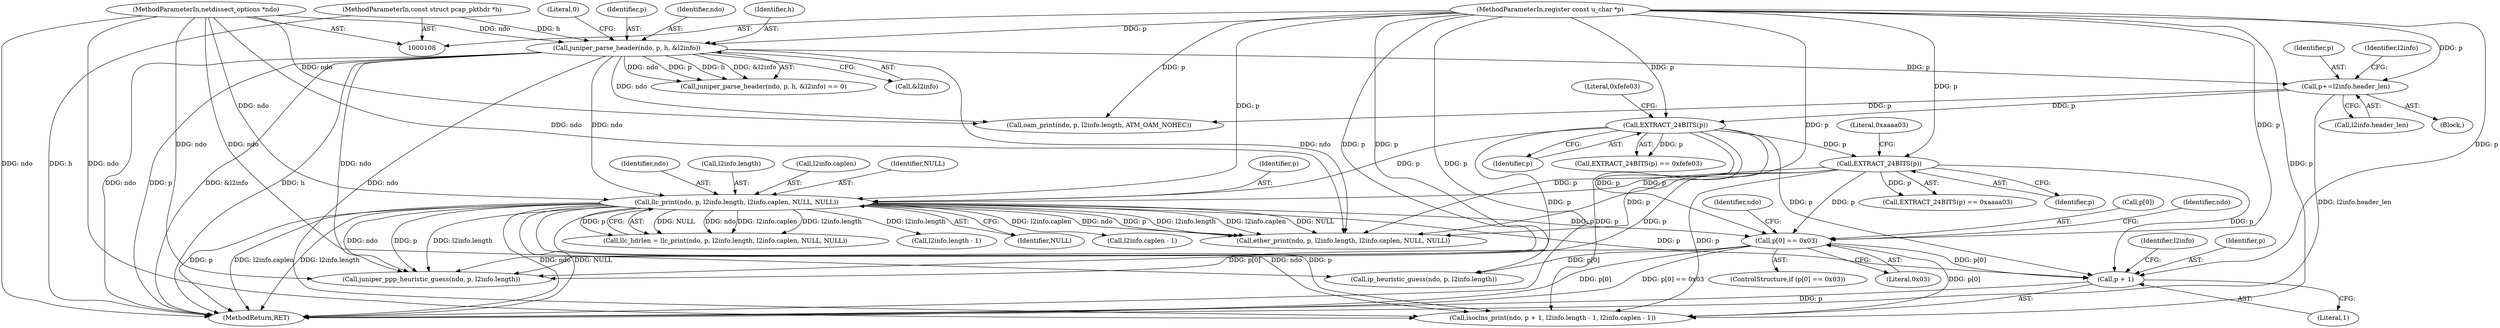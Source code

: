 digraph "0_tcpdump_1dcd10aceabbc03bf571ea32b892c522cbe923de_6@pointer" {
"1000228" [label="(Call,p + 1)"];
"1000220" [label="(Call,p[0] == 0x03)"];
"1000165" [label="(Call,EXTRACT_24BITS(p))"];
"1000161" [label="(Call,EXTRACT_24BITS(p))"];
"1000133" [label="(Call,p+=l2info.header_len)"];
"1000122" [label="(Call,juniper_parse_header(ndo, p, h, &l2info))"];
"1000109" [label="(MethodParameterIn,netdissect_options *ndo)"];
"1000111" [label="(MethodParameterIn,register const u_char *p)"];
"1000110" [label="(MethodParameterIn,const struct pcap_pkthdr *h)"];
"1000171" [label="(Call,llc_print(ndo, p, l2info.length, l2info.caplen, NULL, NULL))"];
"1000226" [label="(Call,isoclns_print(ndo, p + 1, l2info.length - 1, l2info.caplen - 1))"];
"1000275" [label="(MethodReturn,RET)"];
"1000167" [label="(Literal,0xaaaa03)"];
"1000123" [label="(Identifier,ndo)"];
"1000173" [label="(Identifier,p)"];
"1000169" [label="(Call,llc_hdrlen = llc_print(ndo, p, l2info.length, l2info.caplen, NULL, NULL))"];
"1000233" [label="(Identifier,l2info)"];
"1000221" [label="(Call,p[0])"];
"1000111" [label="(MethodParameterIn,register const u_char *p)"];
"1000219" [label="(ControlStructure,if (p[0] == 0x03))"];
"1000172" [label="(Identifier,ndo)"];
"1000174" [label="(Call,l2info.length)"];
"1000171" [label="(Call,llc_print(ndo, p, l2info.length, l2info.caplen, NULL, NULL))"];
"1000220" [label="(Call,p[0] == 0x03)"];
"1000224" [label="(Literal,0x03)"];
"1000162" [label="(Identifier,p)"];
"1000163" [label="(Literal,0xfefe03)"];
"1000121" [label="(Call,juniper_parse_header(ndo, p, h, &l2info) == 0)"];
"1000125" [label="(Identifier,h)"];
"1000160" [label="(Call,EXTRACT_24BITS(p) == 0xfefe03)"];
"1000231" [label="(Call,l2info.length - 1)"];
"1000181" [label="(Identifier,NULL)"];
"1000165" [label="(Call,EXTRACT_24BITS(p))"];
"1000166" [label="(Identifier,p)"];
"1000134" [label="(Identifier,p)"];
"1000247" [label="(Call,juniper_ppp_heuristic_guess(ndo, p, l2info.length))"];
"1000128" [label="(Literal,0)"];
"1000126" [label="(Call,&l2info)"];
"1000135" [label="(Call,l2info.header_len)"];
"1000110" [label="(MethodParameterIn,const struct pcap_pkthdr *h)"];
"1000230" [label="(Literal,1)"];
"1000109" [label="(MethodParameterIn,netdissect_options *ndo)"];
"1000177" [label="(Call,l2info.caplen)"];
"1000122" [label="(Call,juniper_parse_header(ndo, p, h, &l2info))"];
"1000229" [label="(Identifier,p)"];
"1000133" [label="(Call,p+=l2info.header_len)"];
"1000147" [label="(Call,oam_print(ndo, p, l2info.length, ATM_OAM_NOHEC))"];
"1000228" [label="(Call,p + 1)"];
"1000164" [label="(Call,EXTRACT_24BITS(p) == 0xaaaa03)"];
"1000180" [label="(Identifier,NULL)"];
"1000112" [label="(Block,)"];
"1000248" [label="(Identifier,ndo)"];
"1000142" [label="(Identifier,l2info)"];
"1000161" [label="(Call,EXTRACT_24BITS(p))"];
"1000236" [label="(Call,l2info.caplen - 1)"];
"1000260" [label="(Call,ip_heuristic_guess(ndo, p, l2info.length))"];
"1000204" [label="(Call,ether_print(ndo, p, l2info.length, l2info.caplen, NULL, NULL))"];
"1000227" [label="(Identifier,ndo)"];
"1000124" [label="(Identifier,p)"];
"1000228" -> "1000226"  [label="AST: "];
"1000228" -> "1000230"  [label="CFG: "];
"1000229" -> "1000228"  [label="AST: "];
"1000230" -> "1000228"  [label="AST: "];
"1000233" -> "1000228"  [label="CFG: "];
"1000228" -> "1000275"  [label="DDG: p"];
"1000220" -> "1000228"  [label="DDG: p[0]"];
"1000165" -> "1000228"  [label="DDG: p"];
"1000171" -> "1000228"  [label="DDG: p"];
"1000161" -> "1000228"  [label="DDG: p"];
"1000111" -> "1000228"  [label="DDG: p"];
"1000220" -> "1000219"  [label="AST: "];
"1000220" -> "1000224"  [label="CFG: "];
"1000221" -> "1000220"  [label="AST: "];
"1000224" -> "1000220"  [label="AST: "];
"1000227" -> "1000220"  [label="CFG: "];
"1000248" -> "1000220"  [label="CFG: "];
"1000220" -> "1000275"  [label="DDG: p[0]"];
"1000220" -> "1000275"  [label="DDG: p[0] == 0x03"];
"1000165" -> "1000220"  [label="DDG: p"];
"1000171" -> "1000220"  [label="DDG: p"];
"1000161" -> "1000220"  [label="DDG: p"];
"1000111" -> "1000220"  [label="DDG: p"];
"1000220" -> "1000226"  [label="DDG: p[0]"];
"1000220" -> "1000247"  [label="DDG: p[0]"];
"1000220" -> "1000260"  [label="DDG: p[0]"];
"1000165" -> "1000164"  [label="AST: "];
"1000165" -> "1000166"  [label="CFG: "];
"1000166" -> "1000165"  [label="AST: "];
"1000167" -> "1000165"  [label="CFG: "];
"1000165" -> "1000164"  [label="DDG: p"];
"1000161" -> "1000165"  [label="DDG: p"];
"1000111" -> "1000165"  [label="DDG: p"];
"1000165" -> "1000171"  [label="DDG: p"];
"1000165" -> "1000204"  [label="DDG: p"];
"1000165" -> "1000226"  [label="DDG: p"];
"1000165" -> "1000247"  [label="DDG: p"];
"1000161" -> "1000160"  [label="AST: "];
"1000161" -> "1000162"  [label="CFG: "];
"1000162" -> "1000161"  [label="AST: "];
"1000163" -> "1000161"  [label="CFG: "];
"1000161" -> "1000160"  [label="DDG: p"];
"1000133" -> "1000161"  [label="DDG: p"];
"1000111" -> "1000161"  [label="DDG: p"];
"1000161" -> "1000171"  [label="DDG: p"];
"1000161" -> "1000204"  [label="DDG: p"];
"1000161" -> "1000226"  [label="DDG: p"];
"1000161" -> "1000247"  [label="DDG: p"];
"1000133" -> "1000112"  [label="AST: "];
"1000133" -> "1000135"  [label="CFG: "];
"1000134" -> "1000133"  [label="AST: "];
"1000135" -> "1000133"  [label="AST: "];
"1000142" -> "1000133"  [label="CFG: "];
"1000133" -> "1000275"  [label="DDG: l2info.header_len"];
"1000122" -> "1000133"  [label="DDG: p"];
"1000111" -> "1000133"  [label="DDG: p"];
"1000133" -> "1000147"  [label="DDG: p"];
"1000122" -> "1000121"  [label="AST: "];
"1000122" -> "1000126"  [label="CFG: "];
"1000123" -> "1000122"  [label="AST: "];
"1000124" -> "1000122"  [label="AST: "];
"1000125" -> "1000122"  [label="AST: "];
"1000126" -> "1000122"  [label="AST: "];
"1000128" -> "1000122"  [label="CFG: "];
"1000122" -> "1000275"  [label="DDG: &l2info"];
"1000122" -> "1000275"  [label="DDG: h"];
"1000122" -> "1000275"  [label="DDG: ndo"];
"1000122" -> "1000275"  [label="DDG: p"];
"1000122" -> "1000121"  [label="DDG: ndo"];
"1000122" -> "1000121"  [label="DDG: p"];
"1000122" -> "1000121"  [label="DDG: h"];
"1000122" -> "1000121"  [label="DDG: &l2info"];
"1000109" -> "1000122"  [label="DDG: ndo"];
"1000111" -> "1000122"  [label="DDG: p"];
"1000110" -> "1000122"  [label="DDG: h"];
"1000122" -> "1000147"  [label="DDG: ndo"];
"1000122" -> "1000171"  [label="DDG: ndo"];
"1000122" -> "1000204"  [label="DDG: ndo"];
"1000122" -> "1000226"  [label="DDG: ndo"];
"1000122" -> "1000247"  [label="DDG: ndo"];
"1000109" -> "1000108"  [label="AST: "];
"1000109" -> "1000275"  [label="DDG: ndo"];
"1000109" -> "1000147"  [label="DDG: ndo"];
"1000109" -> "1000171"  [label="DDG: ndo"];
"1000109" -> "1000204"  [label="DDG: ndo"];
"1000109" -> "1000226"  [label="DDG: ndo"];
"1000109" -> "1000247"  [label="DDG: ndo"];
"1000109" -> "1000260"  [label="DDG: ndo"];
"1000111" -> "1000108"  [label="AST: "];
"1000111" -> "1000275"  [label="DDG: p"];
"1000111" -> "1000147"  [label="DDG: p"];
"1000111" -> "1000171"  [label="DDG: p"];
"1000111" -> "1000204"  [label="DDG: p"];
"1000111" -> "1000226"  [label="DDG: p"];
"1000111" -> "1000247"  [label="DDG: p"];
"1000111" -> "1000260"  [label="DDG: p"];
"1000110" -> "1000108"  [label="AST: "];
"1000110" -> "1000275"  [label="DDG: h"];
"1000171" -> "1000169"  [label="AST: "];
"1000171" -> "1000181"  [label="CFG: "];
"1000172" -> "1000171"  [label="AST: "];
"1000173" -> "1000171"  [label="AST: "];
"1000174" -> "1000171"  [label="AST: "];
"1000177" -> "1000171"  [label="AST: "];
"1000180" -> "1000171"  [label="AST: "];
"1000181" -> "1000171"  [label="AST: "];
"1000169" -> "1000171"  [label="CFG: "];
"1000171" -> "1000275"  [label="DDG: ndo"];
"1000171" -> "1000275"  [label="DDG: NULL"];
"1000171" -> "1000275"  [label="DDG: p"];
"1000171" -> "1000275"  [label="DDG: l2info.caplen"];
"1000171" -> "1000275"  [label="DDG: l2info.length"];
"1000171" -> "1000169"  [label="DDG: NULL"];
"1000171" -> "1000169"  [label="DDG: ndo"];
"1000171" -> "1000169"  [label="DDG: l2info.caplen"];
"1000171" -> "1000169"  [label="DDG: l2info.length"];
"1000171" -> "1000169"  [label="DDG: p"];
"1000171" -> "1000204"  [label="DDG: ndo"];
"1000171" -> "1000204"  [label="DDG: p"];
"1000171" -> "1000204"  [label="DDG: l2info.length"];
"1000171" -> "1000204"  [label="DDG: l2info.caplen"];
"1000171" -> "1000204"  [label="DDG: NULL"];
"1000171" -> "1000226"  [label="DDG: ndo"];
"1000171" -> "1000226"  [label="DDG: p"];
"1000171" -> "1000231"  [label="DDG: l2info.length"];
"1000171" -> "1000236"  [label="DDG: l2info.caplen"];
"1000171" -> "1000247"  [label="DDG: ndo"];
"1000171" -> "1000247"  [label="DDG: p"];
"1000171" -> "1000247"  [label="DDG: l2info.length"];
}
